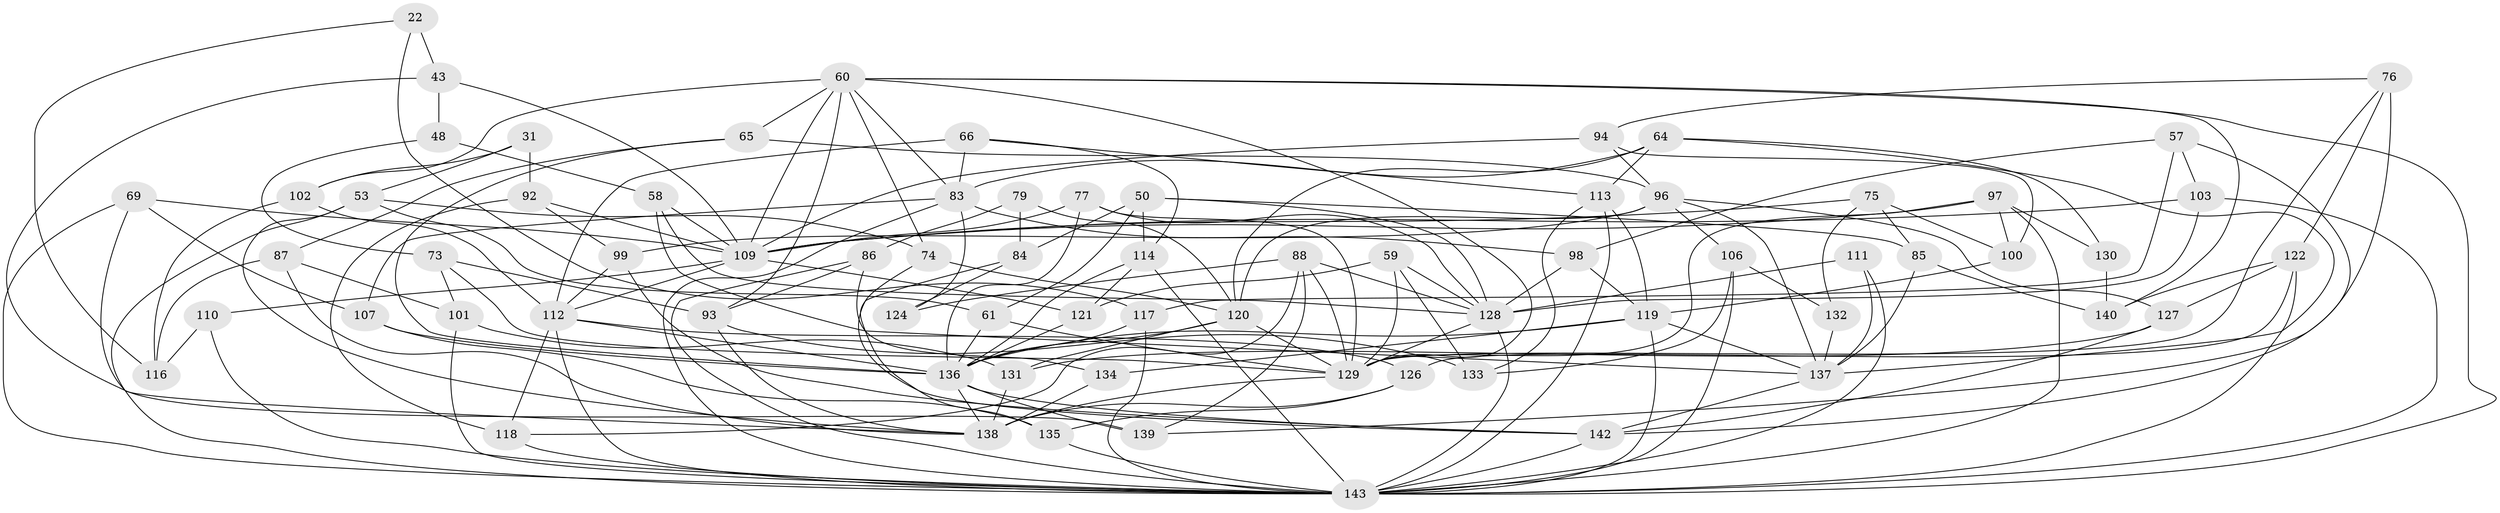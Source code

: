 // original degree distribution, {4: 1.0}
// Generated by graph-tools (version 1.1) at 2025/59/03/09/25 04:59:17]
// undirected, 71 vertices, 182 edges
graph export_dot {
graph [start="1"]
  node [color=gray90,style=filled];
  22;
  31;
  43 [super="+21"];
  48;
  50 [super="+36"];
  53 [super="+23"];
  57;
  58;
  59;
  60 [super="+49+28"];
  61;
  64 [super="+4"];
  65 [super="+46"];
  66;
  69;
  73;
  74;
  75;
  76;
  77;
  79;
  83 [super="+37+47"];
  84 [super="+72"];
  85;
  86;
  87;
  88 [super="+70"];
  92;
  93 [super="+91"];
  94;
  96 [super="+5+54"];
  97 [super="+95"];
  98;
  99;
  100;
  101;
  102;
  103;
  106 [super="+16"];
  107;
  109 [super="+9+105"];
  110;
  111;
  112 [super="+41+44"];
  113 [super="+25"];
  114 [super="+29+90"];
  116;
  117;
  118 [super="+45"];
  119 [super="+81"];
  120 [super="+6+68"];
  121;
  122 [super="+89"];
  124;
  126;
  127;
  128 [super="+11+18+55"];
  129 [super="+42+63"];
  130;
  131 [super="+125"];
  132;
  133;
  134;
  135;
  136 [super="+40+115"];
  137 [super="+26+71"];
  138 [super="+30+108+82"];
  139;
  140;
  142 [super="+32+141"];
  143 [super="+14+39+123"];
  22 -- 117;
  22 -- 116;
  22 -- 43 [weight=2];
  31 -- 92;
  31 -- 102;
  31 -- 53 [weight=2];
  43 -- 48 [weight=2];
  43 -- 139;
  43 -- 109;
  48 -- 73;
  48 -- 58;
  50 -- 114 [weight=2];
  50 -- 84;
  50 -- 61;
  50 -- 85;
  50 -- 128;
  53 -- 61;
  53 -- 74;
  53 -- 143;
  53 -- 138;
  57 -- 117;
  57 -- 98;
  57 -- 103;
  57 -- 142;
  58 -- 109;
  58 -- 137;
  58 -- 128;
  59 -- 133;
  59 -- 128;
  59 -- 121;
  59 -- 129;
  60 -- 102;
  60 -- 140;
  60 -- 143 [weight=3];
  60 -- 65;
  60 -- 74;
  60 -- 93 [weight=4];
  60 -- 109;
  60 -- 83;
  60 -- 129;
  61 -- 129;
  61 -- 136;
  64 -- 130;
  64 -- 113 [weight=2];
  64 -- 83;
  64 -- 120;
  64 -- 137;
  65 -- 136 [weight=2];
  65 -- 96 [weight=2];
  65 -- 87;
  66 -- 114;
  66 -- 113;
  66 -- 83;
  66 -- 112;
  69 -- 109;
  69 -- 107;
  69 -- 143;
  69 -- 138;
  73 -- 101;
  73 -- 93;
  73 -- 129;
  74 -- 142;
  74 -- 120;
  75 -- 132;
  75 -- 85;
  75 -- 100;
  75 -- 109;
  76 -- 139;
  76 -- 94;
  76 -- 122;
  76 -- 129;
  77 -- 128;
  77 -- 136;
  77 -- 109;
  77 -- 129;
  79 -- 84 [weight=2];
  79 -- 86;
  79 -- 120;
  83 -- 124;
  83 -- 143 [weight=2];
  83 -- 107;
  83 -- 98;
  84 -- 124 [weight=2];
  84 -- 135;
  85 -- 137;
  85 -- 140;
  86 -- 134;
  86 -- 93;
  86 -- 143;
  87 -- 101;
  87 -- 116;
  87 -- 138;
  88 -- 118;
  88 -- 124;
  88 -- 129 [weight=2];
  88 -- 139;
  88 -- 128;
  92 -- 99;
  92 -- 109;
  92 -- 118;
  93 -- 133;
  93 -- 138;
  94 -- 96;
  94 -- 100;
  94 -- 109;
  96 -- 120;
  96 -- 99;
  96 -- 127;
  96 -- 106;
  96 -- 137;
  97 -- 100;
  97 -- 130 [weight=2];
  97 -- 109;
  97 -- 143;
  97 -- 129;
  98 -- 128;
  98 -- 119;
  99 -- 142;
  99 -- 112;
  100 -- 119;
  101 -- 131;
  101 -- 143;
  102 -- 116;
  102 -- 112;
  103 -- 109;
  103 -- 128;
  103 -- 143;
  106 -- 133;
  106 -- 132 [weight=2];
  106 -- 143 [weight=2];
  107 -- 135;
  107 -- 136;
  109 -- 110 [weight=2];
  109 -- 121;
  109 -- 112;
  110 -- 116;
  110 -- 143;
  111 -- 128;
  111 -- 137;
  111 -- 143 [weight=2];
  112 -- 118;
  112 -- 143;
  112 -- 136;
  112 -- 126;
  113 -- 133;
  113 -- 119;
  113 -- 143;
  114 -- 136;
  114 -- 143 [weight=3];
  114 -- 121;
  117 -- 136;
  117 -- 143;
  118 -- 143 [weight=3];
  119 -- 136 [weight=2];
  119 -- 134;
  119 -- 137;
  119 -- 143;
  120 -- 136 [weight=2];
  120 -- 131;
  120 -- 129;
  121 -- 136;
  122 -- 127;
  122 -- 143 [weight=2];
  122 -- 140;
  122 -- 126;
  126 -- 135;
  126 -- 138;
  127 -- 131;
  127 -- 142;
  128 -- 129;
  128 -- 143;
  129 -- 138;
  130 -- 140;
  131 -- 138 [weight=3];
  132 -- 137;
  134 -- 138 [weight=2];
  135 -- 143;
  136 -- 139;
  136 -- 138;
  136 -- 142;
  137 -- 142;
  142 -- 143 [weight=2];
}
